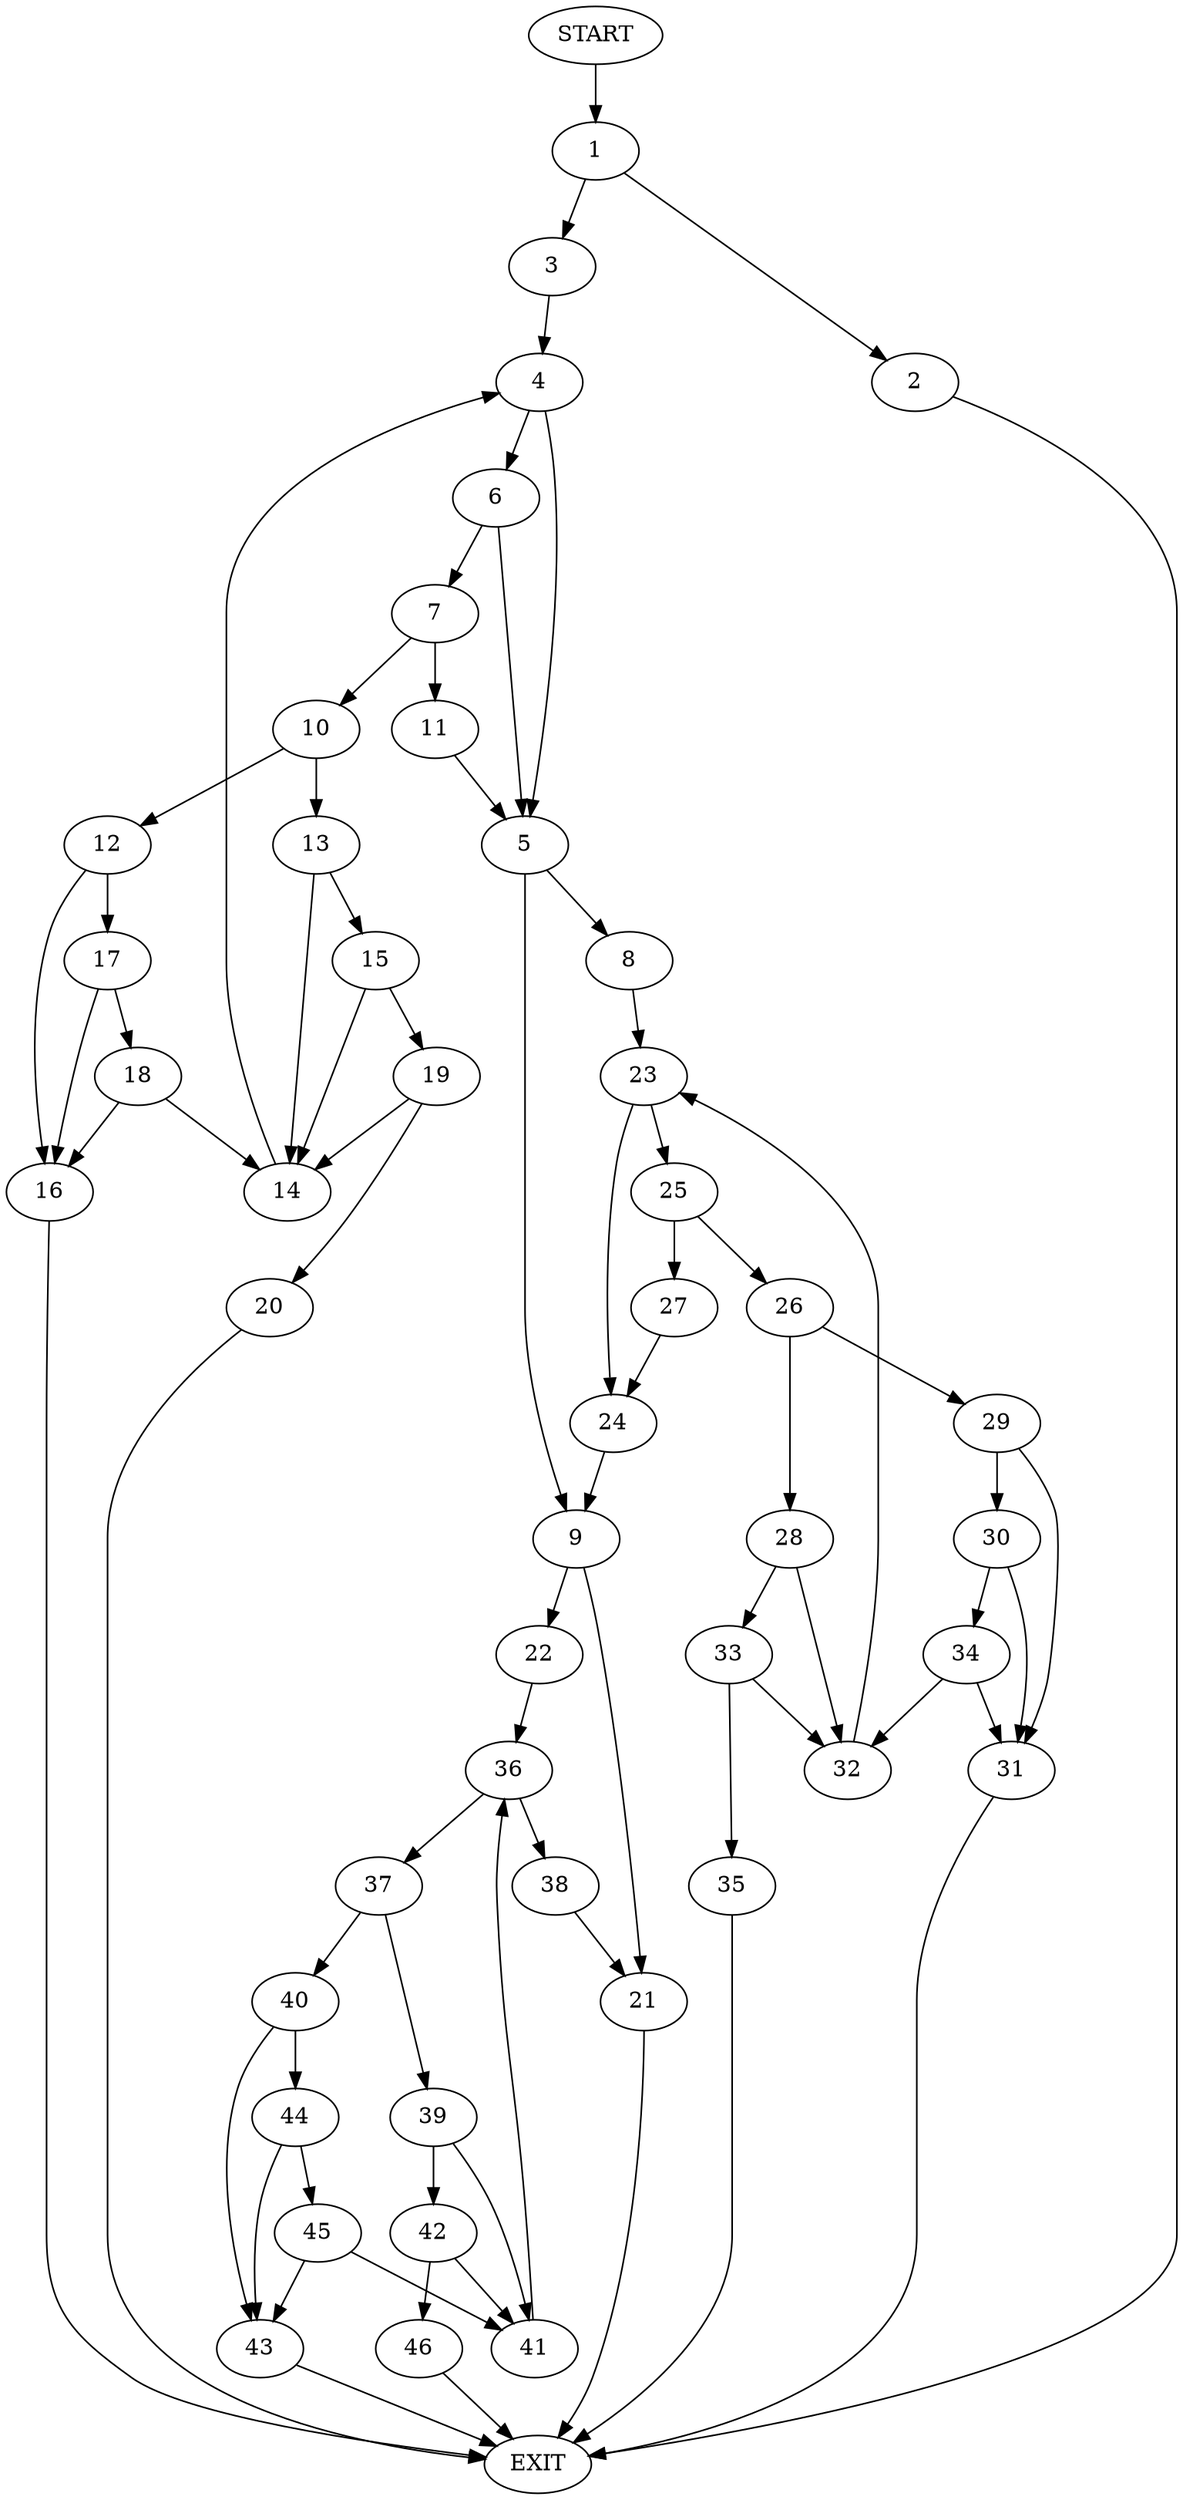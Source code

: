 digraph {
0 [label="START"]
47 [label="EXIT"]
0 -> 1
1 -> 2
1 -> 3
2 -> 47
3 -> 4
4 -> 5
4 -> 6
6 -> 5
6 -> 7
5 -> 8
5 -> 9
7 -> 10
7 -> 11
10 -> 12
10 -> 13
11 -> 5
13 -> 14
13 -> 15
12 -> 16
12 -> 17
17 -> 16
17 -> 18
16 -> 47
18 -> 16
18 -> 14
14 -> 4
15 -> 19
15 -> 14
19 -> 20
19 -> 14
20 -> 47
9 -> 21
9 -> 22
8 -> 23
23 -> 24
23 -> 25
25 -> 26
25 -> 27
24 -> 9
27 -> 24
26 -> 28
26 -> 29
29 -> 30
29 -> 31
28 -> 32
28 -> 33
30 -> 34
30 -> 31
31 -> 47
34 -> 32
34 -> 31
32 -> 23
33 -> 35
33 -> 32
35 -> 47
22 -> 36
21 -> 47
36 -> 37
36 -> 38
38 -> 21
37 -> 39
37 -> 40
39 -> 41
39 -> 42
40 -> 43
40 -> 44
43 -> 47
44 -> 45
44 -> 43
45 -> 43
45 -> 41
41 -> 36
42 -> 46
42 -> 41
46 -> 47
}
